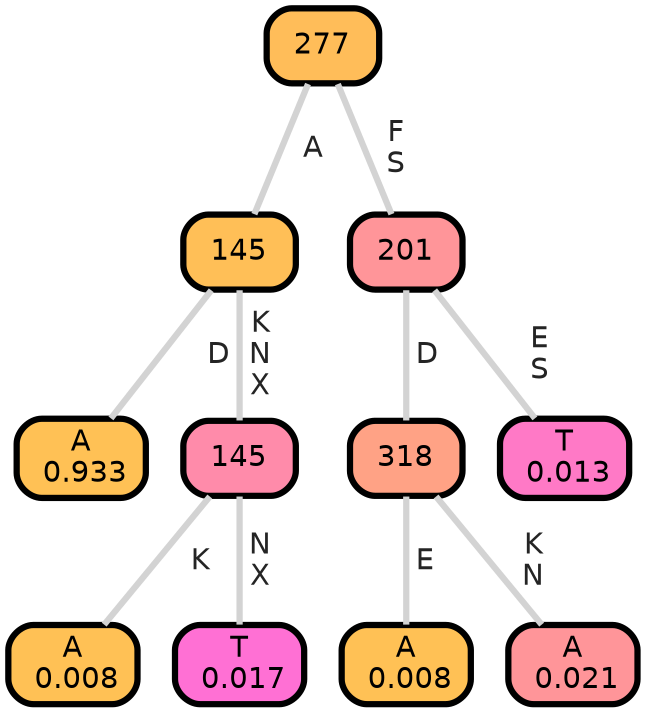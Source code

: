 graph Tree {
node [shape=box, style="filled, rounded",color="black",penwidth="3",fontcolor="black",                 fontname=helvetica] ;
graph [ranksep="0 equally", splines=straight,                 bgcolor=transparent, dpi=200] ;
edge [fontname=helvetica, fontweight=bold,fontcolor=grey14,color=lightgray] ;
0 [label="A
 0.933", fillcolor="#ffc155"] ;
1 [label="145", fillcolor="#ffbf57"] ;
2 [label="A
 0.008", fillcolor="#ffc155"] ;
3 [label="145", fillcolor="#ff8baa"] ;
4 [label="T
 0.017", fillcolor="#ff70d4"] ;
5 [label="277", fillcolor="#ffbd59"] ;
6 [label="A
 0.008", fillcolor="#ffc155"] ;
7 [label="318", fillcolor="#ffa285"] ;
8 [label="A
 0.021", fillcolor="#ff9599"] ;
9 [label="201", fillcolor="#ff9599"] ;
10 [label="T
 0.013", fillcolor="#ff79c6"] ;
1 -- 0 [label=" D",penwidth=3] ;
1 -- 3 [label=" K\n N\n X",penwidth=3] ;
3 -- 2 [label=" K",penwidth=3] ;
3 -- 4 [label=" N\n X",penwidth=3] ;
5 -- 1 [label=" A",penwidth=3] ;
5 -- 9 [label=" F\n S",penwidth=3] ;
7 -- 6 [label=" E",penwidth=3] ;
7 -- 8 [label=" K\n N",penwidth=3] ;
9 -- 7 [label=" D",penwidth=3] ;
9 -- 10 [label=" E\n S",penwidth=3] ;
{rank = same;}}

